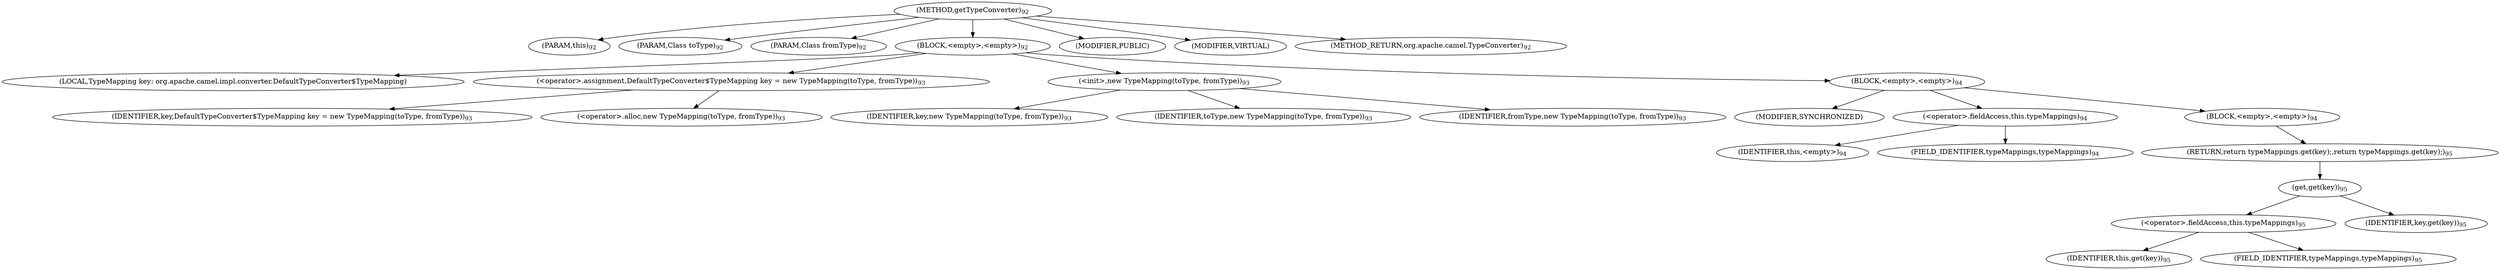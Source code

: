 digraph "getTypeConverter" {  
"300" [label = <(METHOD,getTypeConverter)<SUB>92</SUB>> ]
"301" [label = <(PARAM,this)<SUB>92</SUB>> ]
"302" [label = <(PARAM,Class toType)<SUB>92</SUB>> ]
"303" [label = <(PARAM,Class fromType)<SUB>92</SUB>> ]
"304" [label = <(BLOCK,&lt;empty&gt;,&lt;empty&gt;)<SUB>92</SUB>> ]
"12" [label = <(LOCAL,TypeMapping key: org.apache.camel.impl.converter.DefaultTypeConverter$TypeMapping)> ]
"305" [label = <(&lt;operator&gt;.assignment,DefaultTypeConverter$TypeMapping key = new TypeMapping(toType, fromType))<SUB>93</SUB>> ]
"306" [label = <(IDENTIFIER,key,DefaultTypeConverter$TypeMapping key = new TypeMapping(toType, fromType))<SUB>93</SUB>> ]
"307" [label = <(&lt;operator&gt;.alloc,new TypeMapping(toType, fromType))<SUB>93</SUB>> ]
"308" [label = <(&lt;init&gt;,new TypeMapping(toType, fromType))<SUB>93</SUB>> ]
"11" [label = <(IDENTIFIER,key,new TypeMapping(toType, fromType))<SUB>93</SUB>> ]
"309" [label = <(IDENTIFIER,toType,new TypeMapping(toType, fromType))<SUB>93</SUB>> ]
"310" [label = <(IDENTIFIER,fromType,new TypeMapping(toType, fromType))<SUB>93</SUB>> ]
"311" [label = <(BLOCK,&lt;empty&gt;,&lt;empty&gt;)<SUB>94</SUB>> ]
"312" [label = <(MODIFIER,SYNCHRONIZED)> ]
"313" [label = <(&lt;operator&gt;.fieldAccess,this.typeMappings)<SUB>94</SUB>> ]
"314" [label = <(IDENTIFIER,this,&lt;empty&gt;)<SUB>94</SUB>> ]
"315" [label = <(FIELD_IDENTIFIER,typeMappings,typeMappings)<SUB>94</SUB>> ]
"316" [label = <(BLOCK,&lt;empty&gt;,&lt;empty&gt;)<SUB>94</SUB>> ]
"317" [label = <(RETURN,return typeMappings.get(key);,return typeMappings.get(key);)<SUB>95</SUB>> ]
"318" [label = <(get,get(key))<SUB>95</SUB>> ]
"319" [label = <(&lt;operator&gt;.fieldAccess,this.typeMappings)<SUB>95</SUB>> ]
"320" [label = <(IDENTIFIER,this,get(key))<SUB>95</SUB>> ]
"321" [label = <(FIELD_IDENTIFIER,typeMappings,typeMappings)<SUB>95</SUB>> ]
"322" [label = <(IDENTIFIER,key,get(key))<SUB>95</SUB>> ]
"323" [label = <(MODIFIER,PUBLIC)> ]
"324" [label = <(MODIFIER,VIRTUAL)> ]
"325" [label = <(METHOD_RETURN,org.apache.camel.TypeConverter)<SUB>92</SUB>> ]
  "300" -> "301" 
  "300" -> "302" 
  "300" -> "303" 
  "300" -> "304" 
  "300" -> "323" 
  "300" -> "324" 
  "300" -> "325" 
  "304" -> "12" 
  "304" -> "305" 
  "304" -> "308" 
  "304" -> "311" 
  "305" -> "306" 
  "305" -> "307" 
  "308" -> "11" 
  "308" -> "309" 
  "308" -> "310" 
  "311" -> "312" 
  "311" -> "313" 
  "311" -> "316" 
  "313" -> "314" 
  "313" -> "315" 
  "316" -> "317" 
  "317" -> "318" 
  "318" -> "319" 
  "318" -> "322" 
  "319" -> "320" 
  "319" -> "321" 
}
